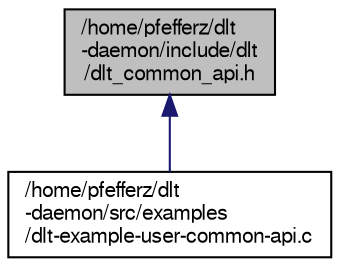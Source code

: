 digraph "/home/pfefferz/dlt-daemon/include/dlt/dlt_common_api.h"
{
  edge [fontname="FreeSans",fontsize="10",labelfontname="FreeSans",labelfontsize="10"];
  node [fontname="FreeSans",fontsize="10",shape=record];
  Node1 [label="/home/pfefferz/dlt\l-daemon/include/dlt\l/dlt_common_api.h",height=0.2,width=0.4,color="black", fillcolor="grey75", style="filled", fontcolor="black"];
  Node1 -> Node2 [dir="back",color="midnightblue",fontsize="10",style="solid",fontname="FreeSans"];
  Node2 [label="/home/pfefferz/dlt\l-daemon/src/examples\l/dlt-example-user-common-api.c",height=0.2,width=0.4,color="black", fillcolor="white", style="filled",URL="$dlt-example-user-common-api_8c.html"];
}
